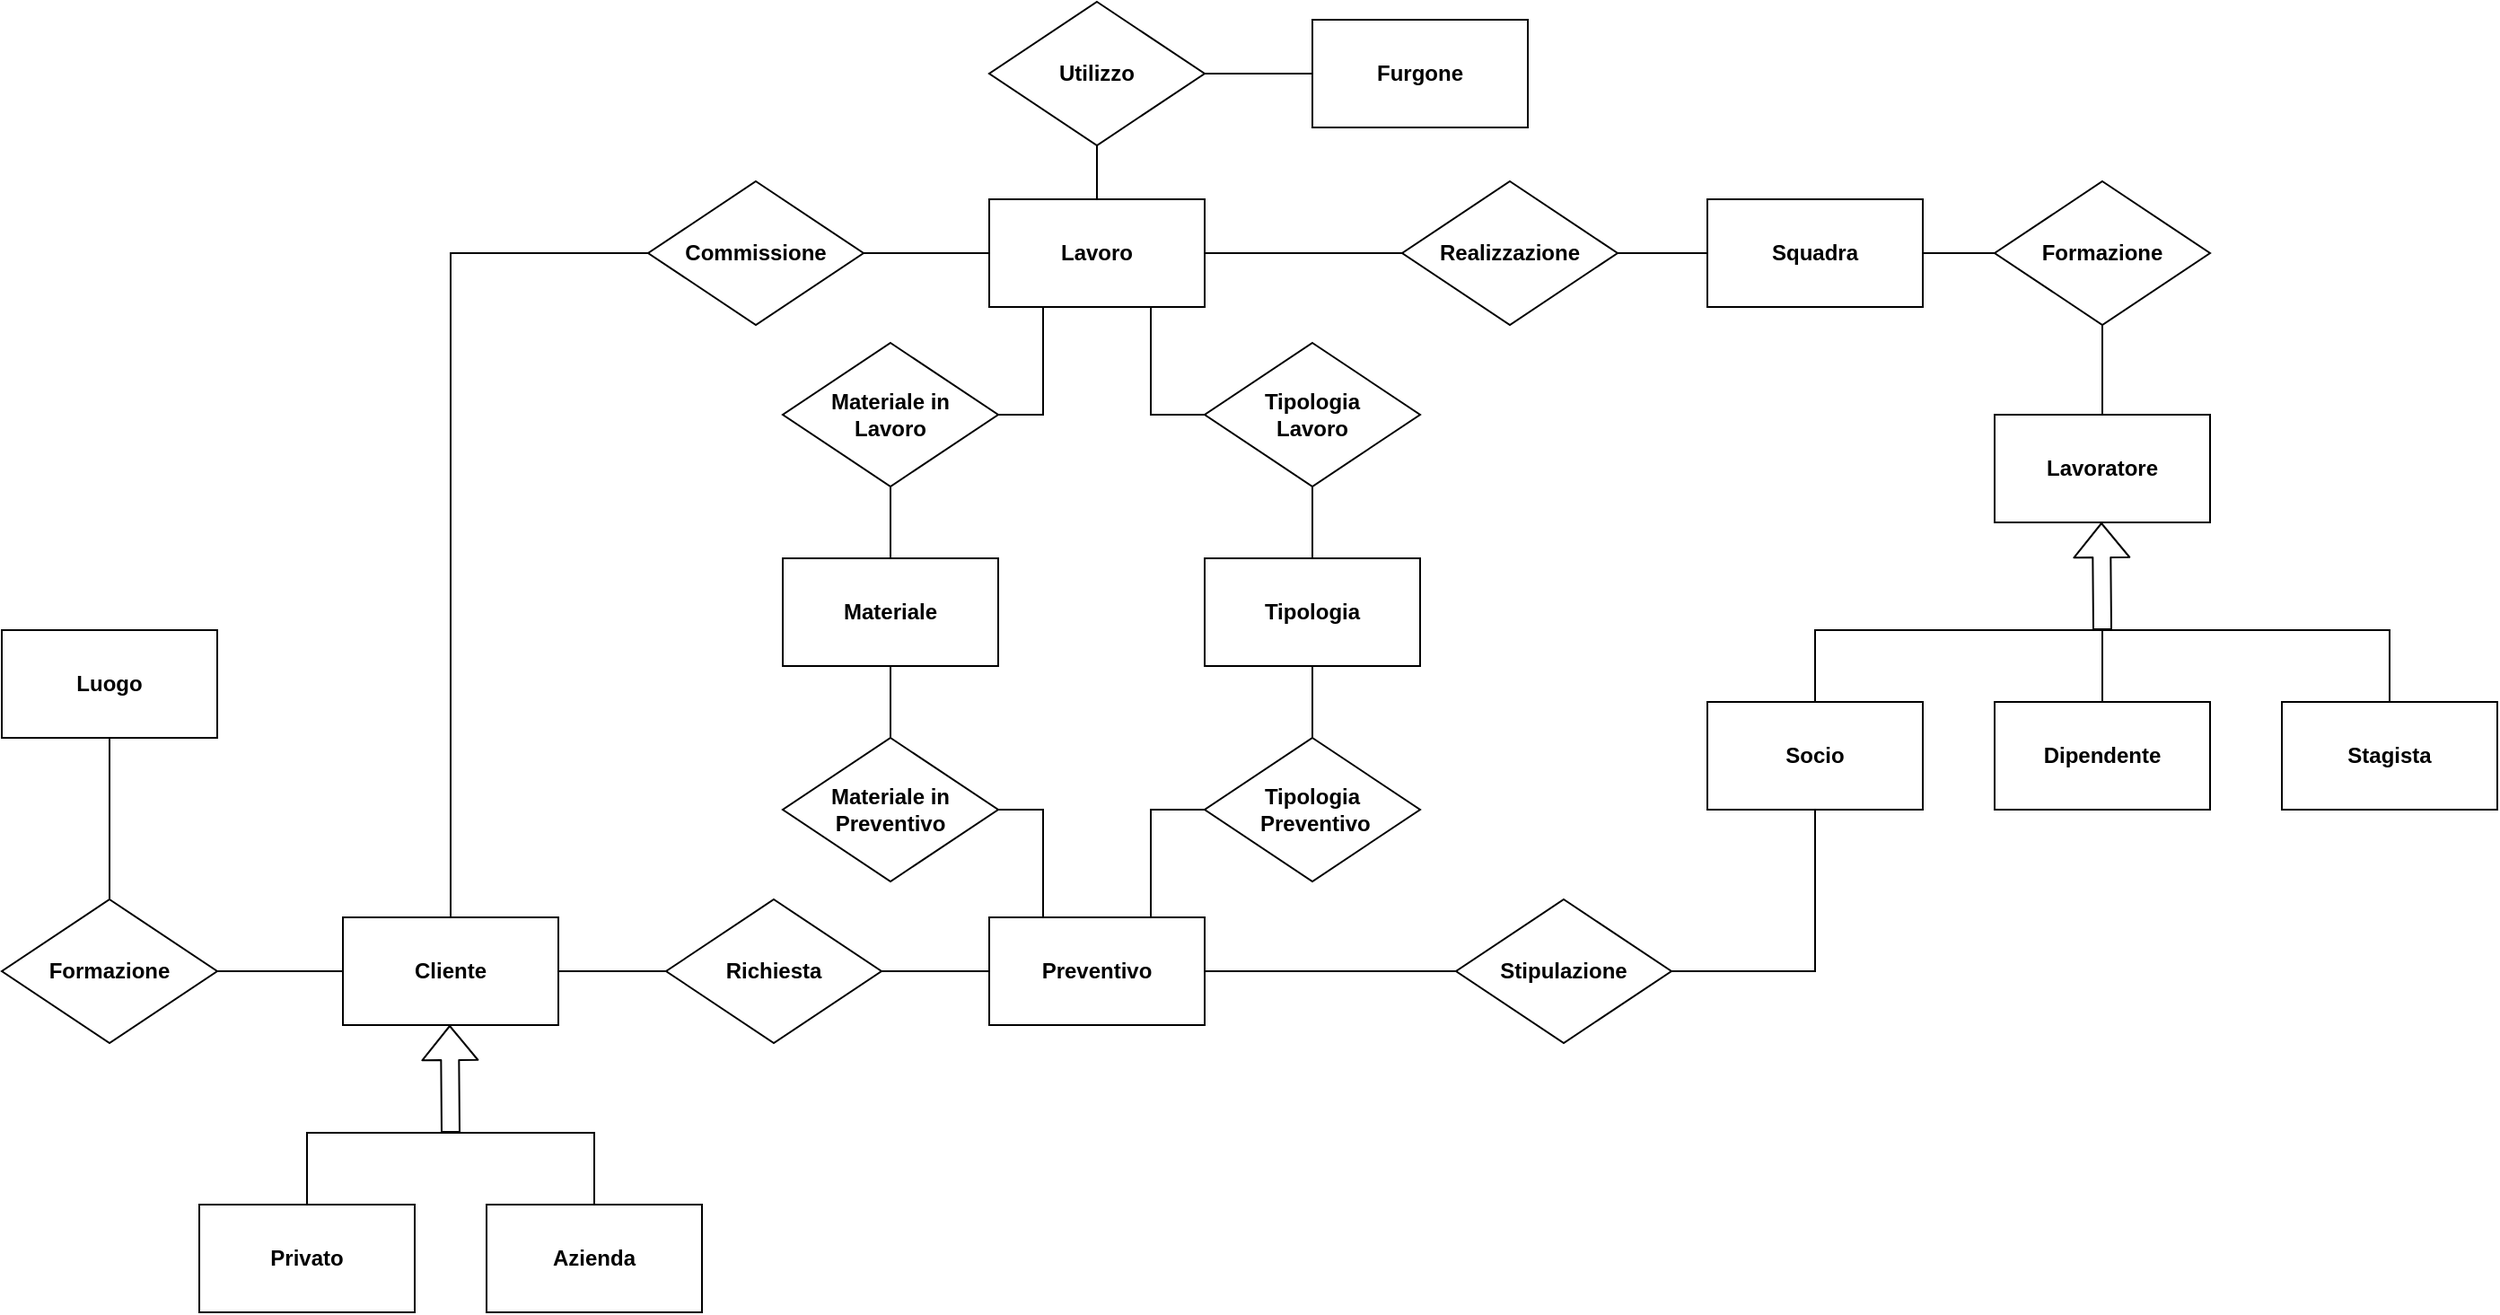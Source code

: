 <mxfile version="14.6.13" type="github">
  <diagram id="R2lEEEUBdFMjLlhIrx00" name="Page-1">
    <mxGraphModel dx="2577" dy="919" grid="1" gridSize="10" guides="1" tooltips="1" connect="1" arrows="1" fold="1" page="1" pageScale="1" pageWidth="850" pageHeight="1100" math="0" shadow="0" extFonts="Permanent Marker^https://fonts.googleapis.com/css?family=Permanent+Marker">
      <root>
        <mxCell id="0" />
        <mxCell id="1" parent="0" />
        <mxCell id="Gx7OEkdX1rcepquk946P-1" value="&lt;b&gt;Luogo&lt;/b&gt;" style="rounded=0;whiteSpace=wrap;html=1;" vertex="1" parent="1">
          <mxGeometry x="-70" y="360" width="120" height="60" as="geometry" />
        </mxCell>
        <mxCell id="mw7v7OqiFIPlVH7VP6Rh-20" style="edgeStyle=orthogonalEdgeStyle;rounded=0;orthogonalLoop=1;jettySize=auto;html=1;endArrow=none;endFill=0;" edge="1" parent="1" source="mw7v7OqiFIPlVH7VP6Rh-3" target="mw7v7OqiFIPlVH7VP6Rh-33">
          <mxGeometry relative="1" as="geometry">
            <mxPoint x="30" y="550" as="targetPoint" />
          </mxGeometry>
        </mxCell>
        <mxCell id="mw7v7OqiFIPlVH7VP6Rh-38" style="edgeStyle=orthogonalEdgeStyle;rounded=0;orthogonalLoop=1;jettySize=auto;html=1;endArrow=none;endFill=0;" edge="1" parent="1" source="mw7v7OqiFIPlVH7VP6Rh-3" target="mw7v7OqiFIPlVH7VP6Rh-36">
          <mxGeometry relative="1" as="geometry">
            <mxPoint x="280" y="310.0" as="targetPoint" />
            <Array as="points">
              <mxPoint x="180" y="150" />
            </Array>
          </mxGeometry>
        </mxCell>
        <mxCell id="mw7v7OqiFIPlVH7VP6Rh-54" style="edgeStyle=orthogonalEdgeStyle;rounded=0;orthogonalLoop=1;jettySize=auto;html=1;endArrow=none;endFill=0;" edge="1" parent="1" source="mw7v7OqiFIPlVH7VP6Rh-3" target="mw7v7OqiFIPlVH7VP6Rh-53">
          <mxGeometry relative="1" as="geometry" />
        </mxCell>
        <mxCell id="mw7v7OqiFIPlVH7VP6Rh-3" value="&lt;b&gt;Cliente&lt;/b&gt;" style="rounded=0;whiteSpace=wrap;html=1;" vertex="1" parent="1">
          <mxGeometry x="120" y="520" width="120" height="60" as="geometry" />
        </mxCell>
        <mxCell id="mw7v7OqiFIPlVH7VP6Rh-24" style="edgeStyle=orthogonalEdgeStyle;rounded=0;orthogonalLoop=1;jettySize=auto;html=1;endArrow=none;endFill=0;" edge="1" parent="1" source="mw7v7OqiFIPlVH7VP6Rh-4" target="mw7v7OqiFIPlVH7VP6Rh-32">
          <mxGeometry relative="1" as="geometry">
            <mxPoint x="1100" y="190" as="targetPoint" />
          </mxGeometry>
        </mxCell>
        <mxCell id="mw7v7OqiFIPlVH7VP6Rh-4" value="&lt;b&gt;Lavoratore&lt;/b&gt;" style="rounded=0;whiteSpace=wrap;html=1;" vertex="1" parent="1">
          <mxGeometry x="1040" y="240" width="120" height="60" as="geometry" />
        </mxCell>
        <mxCell id="mw7v7OqiFIPlVH7VP6Rh-11" style="edgeStyle=orthogonalEdgeStyle;rounded=0;orthogonalLoop=1;jettySize=auto;html=1;entryX=0.5;entryY=0;entryDx=0;entryDy=0;endArrow=none;endFill=0;exitX=0.5;exitY=0;exitDx=0;exitDy=0;" edge="1" parent="1" source="mw7v7OqiFIPlVH7VP6Rh-5" target="mw7v7OqiFIPlVH7VP6Rh-6">
          <mxGeometry relative="1" as="geometry">
            <Array as="points">
              <mxPoint x="100" y="640" />
              <mxPoint x="260" y="640" />
            </Array>
          </mxGeometry>
        </mxCell>
        <mxCell id="mw7v7OqiFIPlVH7VP6Rh-5" value="&lt;b&gt;Privato&lt;/b&gt;" style="rounded=0;whiteSpace=wrap;html=1;" vertex="1" parent="1">
          <mxGeometry x="40" y="680" width="120" height="60" as="geometry" />
        </mxCell>
        <mxCell id="mw7v7OqiFIPlVH7VP6Rh-6" value="&lt;b&gt;Azienda&lt;/b&gt;" style="rounded=0;whiteSpace=wrap;html=1;" vertex="1" parent="1">
          <mxGeometry x="200" y="680" width="120" height="60" as="geometry" />
        </mxCell>
        <mxCell id="mw7v7OqiFIPlVH7VP6Rh-14" style="edgeStyle=orthogonalEdgeStyle;rounded=0;orthogonalLoop=1;jettySize=auto;html=1;exitX=0.5;exitY=0;exitDx=0;exitDy=0;entryX=0.5;entryY=0;entryDx=0;entryDy=0;endArrow=none;endFill=0;" edge="1" parent="1" source="mw7v7OqiFIPlVH7VP6Rh-7" target="mw7v7OqiFIPlVH7VP6Rh-10">
          <mxGeometry relative="1" as="geometry">
            <Array as="points">
              <mxPoint x="1100" y="360" />
              <mxPoint x="1260" y="360" />
            </Array>
          </mxGeometry>
        </mxCell>
        <mxCell id="mw7v7OqiFIPlVH7VP6Rh-7" value="&lt;b&gt;Dipendente&lt;/b&gt;" style="rounded=0;whiteSpace=wrap;html=1;" vertex="1" parent="1">
          <mxGeometry x="1040" y="400" width="120" height="60" as="geometry" />
        </mxCell>
        <mxCell id="mw7v7OqiFIPlVH7VP6Rh-13" style="edgeStyle=orthogonalEdgeStyle;rounded=0;orthogonalLoop=1;jettySize=auto;html=1;entryX=0.5;entryY=0;entryDx=0;entryDy=0;endArrow=none;endFill=0;exitX=0.5;exitY=0;exitDx=0;exitDy=0;" edge="1" parent="1" source="mw7v7OqiFIPlVH7VP6Rh-9" target="mw7v7OqiFIPlVH7VP6Rh-7">
          <mxGeometry relative="1" as="geometry">
            <Array as="points">
              <mxPoint x="940" y="360" />
              <mxPoint x="1100" y="360" />
            </Array>
          </mxGeometry>
        </mxCell>
        <mxCell id="mw7v7OqiFIPlVH7VP6Rh-9" value="&lt;b&gt;Socio&lt;/b&gt;" style="rounded=0;whiteSpace=wrap;html=1;" vertex="1" parent="1">
          <mxGeometry x="880" y="400" width="120" height="60" as="geometry" />
        </mxCell>
        <mxCell id="mw7v7OqiFIPlVH7VP6Rh-10" value="&lt;b&gt;Stagista&lt;/b&gt;" style="rounded=0;whiteSpace=wrap;html=1;" vertex="1" parent="1">
          <mxGeometry x="1200" y="400" width="120" height="60" as="geometry" />
        </mxCell>
        <mxCell id="mw7v7OqiFIPlVH7VP6Rh-12" value="" style="shape=flexArrow;endArrow=classic;html=1;entryX=0.5;entryY=1;entryDx=0;entryDy=0;" edge="1" parent="1">
          <mxGeometry width="50" height="50" relative="1" as="geometry">
            <mxPoint x="180" y="640" as="sourcePoint" />
            <mxPoint x="179.5" y="580" as="targetPoint" />
          </mxGeometry>
        </mxCell>
        <mxCell id="mw7v7OqiFIPlVH7VP6Rh-15" value="" style="shape=flexArrow;endArrow=classic;html=1;entryX=0.5;entryY=1;entryDx=0;entryDy=0;" edge="1" parent="1">
          <mxGeometry width="50" height="50" relative="1" as="geometry">
            <mxPoint x="1100" y="360" as="sourcePoint" />
            <mxPoint x="1099.5" y="300" as="targetPoint" />
          </mxGeometry>
        </mxCell>
        <mxCell id="mw7v7OqiFIPlVH7VP6Rh-21" style="edgeStyle=orthogonalEdgeStyle;rounded=0;orthogonalLoop=1;jettySize=auto;html=1;entryX=0.5;entryY=1;entryDx=0;entryDy=0;endArrow=none;endFill=0;" edge="1" parent="1" source="mw7v7OqiFIPlVH7VP6Rh-33" target="Gx7OEkdX1rcepquk946P-1">
          <mxGeometry relative="1" as="geometry">
            <mxPoint x="-10" y="510" as="sourcePoint" />
          </mxGeometry>
        </mxCell>
        <mxCell id="mw7v7OqiFIPlVH7VP6Rh-35" style="edgeStyle=orthogonalEdgeStyle;rounded=0;orthogonalLoop=1;jettySize=auto;html=1;endArrow=none;endFill=0;" edge="1" parent="1" source="mw7v7OqiFIPlVH7VP6Rh-22" target="mw7v7OqiFIPlVH7VP6Rh-29">
          <mxGeometry relative="1" as="geometry" />
        </mxCell>
        <mxCell id="mw7v7OqiFIPlVH7VP6Rh-22" value="&lt;b&gt;Squadra&lt;/b&gt;" style="rounded=0;whiteSpace=wrap;html=1;" vertex="1" parent="1">
          <mxGeometry x="880" y="120" width="120" height="60" as="geometry" />
        </mxCell>
        <mxCell id="mw7v7OqiFIPlVH7VP6Rh-41" style="edgeStyle=orthogonalEdgeStyle;rounded=0;orthogonalLoop=1;jettySize=auto;html=1;endArrow=none;endFill=0;" edge="1" parent="1" source="mw7v7OqiFIPlVH7VP6Rh-27" target="mw7v7OqiFIPlVH7VP6Rh-40">
          <mxGeometry relative="1" as="geometry" />
        </mxCell>
        <mxCell id="mw7v7OqiFIPlVH7VP6Rh-27" value="&lt;b&gt;Lavoro&lt;/b&gt;" style="rounded=0;whiteSpace=wrap;html=1;" vertex="1" parent="1">
          <mxGeometry x="480" y="120" width="120" height="60" as="geometry" />
        </mxCell>
        <mxCell id="mw7v7OqiFIPlVH7VP6Rh-31" style="edgeStyle=orthogonalEdgeStyle;rounded=0;orthogonalLoop=1;jettySize=auto;html=1;endArrow=none;endFill=0;" edge="1" parent="1" source="mw7v7OqiFIPlVH7VP6Rh-29" target="mw7v7OqiFIPlVH7VP6Rh-27">
          <mxGeometry relative="1" as="geometry" />
        </mxCell>
        <mxCell id="mw7v7OqiFIPlVH7VP6Rh-29" value="&lt;b&gt;Realizzazione&lt;/b&gt;" style="rhombus;whiteSpace=wrap;html=1;" vertex="1" parent="1">
          <mxGeometry x="710" y="110" width="120" height="80" as="geometry" />
        </mxCell>
        <mxCell id="mw7v7OqiFIPlVH7VP6Rh-34" style="edgeStyle=orthogonalEdgeStyle;rounded=0;orthogonalLoop=1;jettySize=auto;html=1;endArrow=none;endFill=0;" edge="1" parent="1" source="mw7v7OqiFIPlVH7VP6Rh-32" target="mw7v7OqiFIPlVH7VP6Rh-22">
          <mxGeometry relative="1" as="geometry">
            <mxPoint x="970" y="150" as="targetPoint" />
          </mxGeometry>
        </mxCell>
        <mxCell id="mw7v7OqiFIPlVH7VP6Rh-32" value="&lt;b&gt;Formazione&lt;/b&gt;" style="rhombus;whiteSpace=wrap;html=1;" vertex="1" parent="1">
          <mxGeometry x="1040" y="110" width="120" height="80" as="geometry" />
        </mxCell>
        <mxCell id="mw7v7OqiFIPlVH7VP6Rh-33" value="&lt;b&gt;Formazione&lt;/b&gt;" style="rhombus;whiteSpace=wrap;html=1;" vertex="1" parent="1">
          <mxGeometry x="-70" y="510" width="120" height="80" as="geometry" />
        </mxCell>
        <mxCell id="mw7v7OqiFIPlVH7VP6Rh-37" style="edgeStyle=orthogonalEdgeStyle;rounded=0;orthogonalLoop=1;jettySize=auto;html=1;endArrow=none;endFill=0;" edge="1" parent="1" source="mw7v7OqiFIPlVH7VP6Rh-36" target="mw7v7OqiFIPlVH7VP6Rh-27">
          <mxGeometry relative="1" as="geometry" />
        </mxCell>
        <mxCell id="mw7v7OqiFIPlVH7VP6Rh-36" value="&lt;b&gt;Commissione&lt;/b&gt;" style="rhombus;whiteSpace=wrap;html=1;" vertex="1" parent="1">
          <mxGeometry x="290" y="110" width="120" height="80" as="geometry" />
        </mxCell>
        <mxCell id="mw7v7OqiFIPlVH7VP6Rh-42" style="edgeStyle=orthogonalEdgeStyle;rounded=0;orthogonalLoop=1;jettySize=auto;html=1;endArrow=none;endFill=0;" edge="1" parent="1" source="mw7v7OqiFIPlVH7VP6Rh-39" target="mw7v7OqiFIPlVH7VP6Rh-40">
          <mxGeometry relative="1" as="geometry" />
        </mxCell>
        <mxCell id="mw7v7OqiFIPlVH7VP6Rh-39" value="&lt;b&gt;Furgone&lt;/b&gt;" style="rounded=0;whiteSpace=wrap;html=1;" vertex="1" parent="1">
          <mxGeometry x="660" y="20" width="120" height="60" as="geometry" />
        </mxCell>
        <mxCell id="mw7v7OqiFIPlVH7VP6Rh-40" value="&lt;b&gt;Utilizzo&lt;/b&gt;" style="rhombus;whiteSpace=wrap;html=1;" vertex="1" parent="1">
          <mxGeometry x="480" y="10" width="120" height="80" as="geometry" />
        </mxCell>
        <mxCell id="mw7v7OqiFIPlVH7VP6Rh-55" style="edgeStyle=orthogonalEdgeStyle;rounded=0;orthogonalLoop=1;jettySize=auto;html=1;endArrow=none;endFill=0;" edge="1" parent="1" source="mw7v7OqiFIPlVH7VP6Rh-43" target="mw7v7OqiFIPlVH7VP6Rh-53">
          <mxGeometry relative="1" as="geometry" />
        </mxCell>
        <mxCell id="mw7v7OqiFIPlVH7VP6Rh-57" style="edgeStyle=orthogonalEdgeStyle;rounded=0;orthogonalLoop=1;jettySize=auto;html=1;endArrow=none;endFill=0;" edge="1" parent="1" source="mw7v7OqiFIPlVH7VP6Rh-43" target="mw7v7OqiFIPlVH7VP6Rh-56">
          <mxGeometry relative="1" as="geometry" />
        </mxCell>
        <mxCell id="mw7v7OqiFIPlVH7VP6Rh-43" value="&lt;b&gt;Preventivo&lt;/b&gt;" style="rounded=0;whiteSpace=wrap;html=1;" vertex="1" parent="1">
          <mxGeometry x="480" y="520" width="120" height="60" as="geometry" />
        </mxCell>
        <mxCell id="mw7v7OqiFIPlVH7VP6Rh-63" style="edgeStyle=orthogonalEdgeStyle;rounded=0;orthogonalLoop=1;jettySize=auto;html=1;entryX=0.5;entryY=0;entryDx=0;entryDy=0;endArrow=none;endFill=0;" edge="1" parent="1" source="mw7v7OqiFIPlVH7VP6Rh-44" target="mw7v7OqiFIPlVH7VP6Rh-51">
          <mxGeometry relative="1" as="geometry" />
        </mxCell>
        <mxCell id="mw7v7OqiFIPlVH7VP6Rh-44" value="&lt;b&gt;Materiale&lt;/b&gt;" style="rounded=0;whiteSpace=wrap;html=1;" vertex="1" parent="1">
          <mxGeometry x="365" y="320" width="120" height="60" as="geometry" />
        </mxCell>
        <mxCell id="mw7v7OqiFIPlVH7VP6Rh-45" value="&lt;b&gt;Tipologia&lt;/b&gt;" style="rounded=0;whiteSpace=wrap;html=1;" vertex="1" parent="1">
          <mxGeometry x="600" y="320" width="120" height="60" as="geometry" />
        </mxCell>
        <mxCell id="mw7v7OqiFIPlVH7VP6Rh-59" style="edgeStyle=orthogonalEdgeStyle;rounded=0;orthogonalLoop=1;jettySize=auto;html=1;entryX=0.25;entryY=1;entryDx=0;entryDy=0;endArrow=none;endFill=0;" edge="1" parent="1" source="mw7v7OqiFIPlVH7VP6Rh-46" target="mw7v7OqiFIPlVH7VP6Rh-27">
          <mxGeometry relative="1" as="geometry">
            <Array as="points">
              <mxPoint x="510" y="240" />
            </Array>
          </mxGeometry>
        </mxCell>
        <mxCell id="mw7v7OqiFIPlVH7VP6Rh-61" style="edgeStyle=orthogonalEdgeStyle;rounded=0;orthogonalLoop=1;jettySize=auto;html=1;endArrow=none;endFill=0;" edge="1" parent="1" source="mw7v7OqiFIPlVH7VP6Rh-46" target="mw7v7OqiFIPlVH7VP6Rh-44">
          <mxGeometry relative="1" as="geometry" />
        </mxCell>
        <mxCell id="mw7v7OqiFIPlVH7VP6Rh-46" value="&lt;b&gt;Materiale in &lt;br&gt;Lavoro&lt;/b&gt;" style="rhombus;whiteSpace=wrap;html=1;" vertex="1" parent="1">
          <mxGeometry x="365" y="200" width="120" height="80" as="geometry" />
        </mxCell>
        <mxCell id="mw7v7OqiFIPlVH7VP6Rh-60" style="edgeStyle=orthogonalEdgeStyle;rounded=0;orthogonalLoop=1;jettySize=auto;html=1;entryX=0.75;entryY=1;entryDx=0;entryDy=0;endArrow=none;endFill=0;" edge="1" parent="1" source="mw7v7OqiFIPlVH7VP6Rh-50" target="mw7v7OqiFIPlVH7VP6Rh-27">
          <mxGeometry relative="1" as="geometry">
            <Array as="points">
              <mxPoint x="570" y="240" />
            </Array>
          </mxGeometry>
        </mxCell>
        <mxCell id="mw7v7OqiFIPlVH7VP6Rh-62" style="edgeStyle=orthogonalEdgeStyle;rounded=0;orthogonalLoop=1;jettySize=auto;html=1;endArrow=none;endFill=0;" edge="1" parent="1" source="mw7v7OqiFIPlVH7VP6Rh-50" target="mw7v7OqiFIPlVH7VP6Rh-45">
          <mxGeometry relative="1" as="geometry" />
        </mxCell>
        <mxCell id="mw7v7OqiFIPlVH7VP6Rh-50" value="&lt;b&gt;Tipologia&lt;br&gt;Lavoro&lt;/b&gt;" style="rhombus;whiteSpace=wrap;html=1;" vertex="1" parent="1">
          <mxGeometry x="600" y="200" width="120" height="80" as="geometry" />
        </mxCell>
        <mxCell id="mw7v7OqiFIPlVH7VP6Rh-65" style="edgeStyle=orthogonalEdgeStyle;rounded=0;orthogonalLoop=1;jettySize=auto;html=1;entryX=0.25;entryY=0;entryDx=0;entryDy=0;endArrow=none;endFill=0;" edge="1" parent="1" source="mw7v7OqiFIPlVH7VP6Rh-51" target="mw7v7OqiFIPlVH7VP6Rh-43">
          <mxGeometry relative="1" as="geometry">
            <Array as="points">
              <mxPoint x="510" y="460" />
            </Array>
          </mxGeometry>
        </mxCell>
        <mxCell id="mw7v7OqiFIPlVH7VP6Rh-51" value="&lt;b&gt;Materiale in Preventivo&lt;/b&gt;" style="rhombus;whiteSpace=wrap;html=1;" vertex="1" parent="1">
          <mxGeometry x="365" y="420" width="120" height="80" as="geometry" />
        </mxCell>
        <mxCell id="mw7v7OqiFIPlVH7VP6Rh-66" style="edgeStyle=orthogonalEdgeStyle;rounded=0;orthogonalLoop=1;jettySize=auto;html=1;entryX=0.75;entryY=0;entryDx=0;entryDy=0;endArrow=none;endFill=0;exitX=0;exitY=0.5;exitDx=0;exitDy=0;" edge="1" parent="1" source="mw7v7OqiFIPlVH7VP6Rh-52" target="mw7v7OqiFIPlVH7VP6Rh-43">
          <mxGeometry relative="1" as="geometry">
            <Array as="points">
              <mxPoint x="570" y="460" />
            </Array>
          </mxGeometry>
        </mxCell>
        <mxCell id="mw7v7OqiFIPlVH7VP6Rh-68" style="edgeStyle=orthogonalEdgeStyle;rounded=0;orthogonalLoop=1;jettySize=auto;html=1;endArrow=none;endFill=0;" edge="1" parent="1" source="mw7v7OqiFIPlVH7VP6Rh-52" target="mw7v7OqiFIPlVH7VP6Rh-45">
          <mxGeometry relative="1" as="geometry" />
        </mxCell>
        <mxCell id="mw7v7OqiFIPlVH7VP6Rh-52" value="&lt;b&gt;Tipologia&lt;br&gt;&amp;nbsp;Preventivo&lt;/b&gt;" style="rhombus;whiteSpace=wrap;html=1;" vertex="1" parent="1">
          <mxGeometry x="600" y="420" width="120" height="80" as="geometry" />
        </mxCell>
        <mxCell id="mw7v7OqiFIPlVH7VP6Rh-53" value="&lt;b&gt;Richiesta&lt;/b&gt;" style="rhombus;whiteSpace=wrap;html=1;" vertex="1" parent="1">
          <mxGeometry x="300" y="510" width="120" height="80" as="geometry" />
        </mxCell>
        <mxCell id="mw7v7OqiFIPlVH7VP6Rh-58" style="edgeStyle=orthogonalEdgeStyle;rounded=0;orthogonalLoop=1;jettySize=auto;html=1;endArrow=none;endFill=0;" edge="1" parent="1" source="mw7v7OqiFIPlVH7VP6Rh-56" target="mw7v7OqiFIPlVH7VP6Rh-9">
          <mxGeometry relative="1" as="geometry">
            <Array as="points">
              <mxPoint x="940" y="550" />
            </Array>
          </mxGeometry>
        </mxCell>
        <mxCell id="mw7v7OqiFIPlVH7VP6Rh-56" value="&lt;b&gt;Stipulazione&lt;/b&gt;" style="rhombus;whiteSpace=wrap;html=1;" vertex="1" parent="1">
          <mxGeometry x="740" y="510" width="120" height="80" as="geometry" />
        </mxCell>
      </root>
    </mxGraphModel>
  </diagram>
</mxfile>
